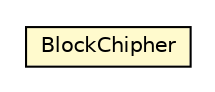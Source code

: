 #!/usr/local/bin/dot
#
# Class diagram 
# Generated by UMLGraph version R5_6-24-gf6e263 (http://www.umlgraph.org/)
#

digraph G {
	edge [fontname="Helvetica",fontsize=10,labelfontname="Helvetica",labelfontsize=10];
	node [fontname="Helvetica",fontsize=10,shape=plaintext];
	nodesep=0.25;
	ranksep=0.5;
	// org.universAAL.security.cryptographic.services.utils.BlockChipher
	c2299342 [label=<<table title="org.universAAL.security.cryptographic.services.utils.BlockChipher" border="0" cellborder="1" cellspacing="0" cellpadding="2" port="p" bgcolor="lemonChiffon" href="./BlockChipher.html">
		<tr><td><table border="0" cellspacing="0" cellpadding="1">
<tr><td align="center" balign="center"> BlockChipher </td></tr>
		</table></td></tr>
		</table>>, URL="./BlockChipher.html", fontname="Helvetica", fontcolor="black", fontsize=10.0];
}

